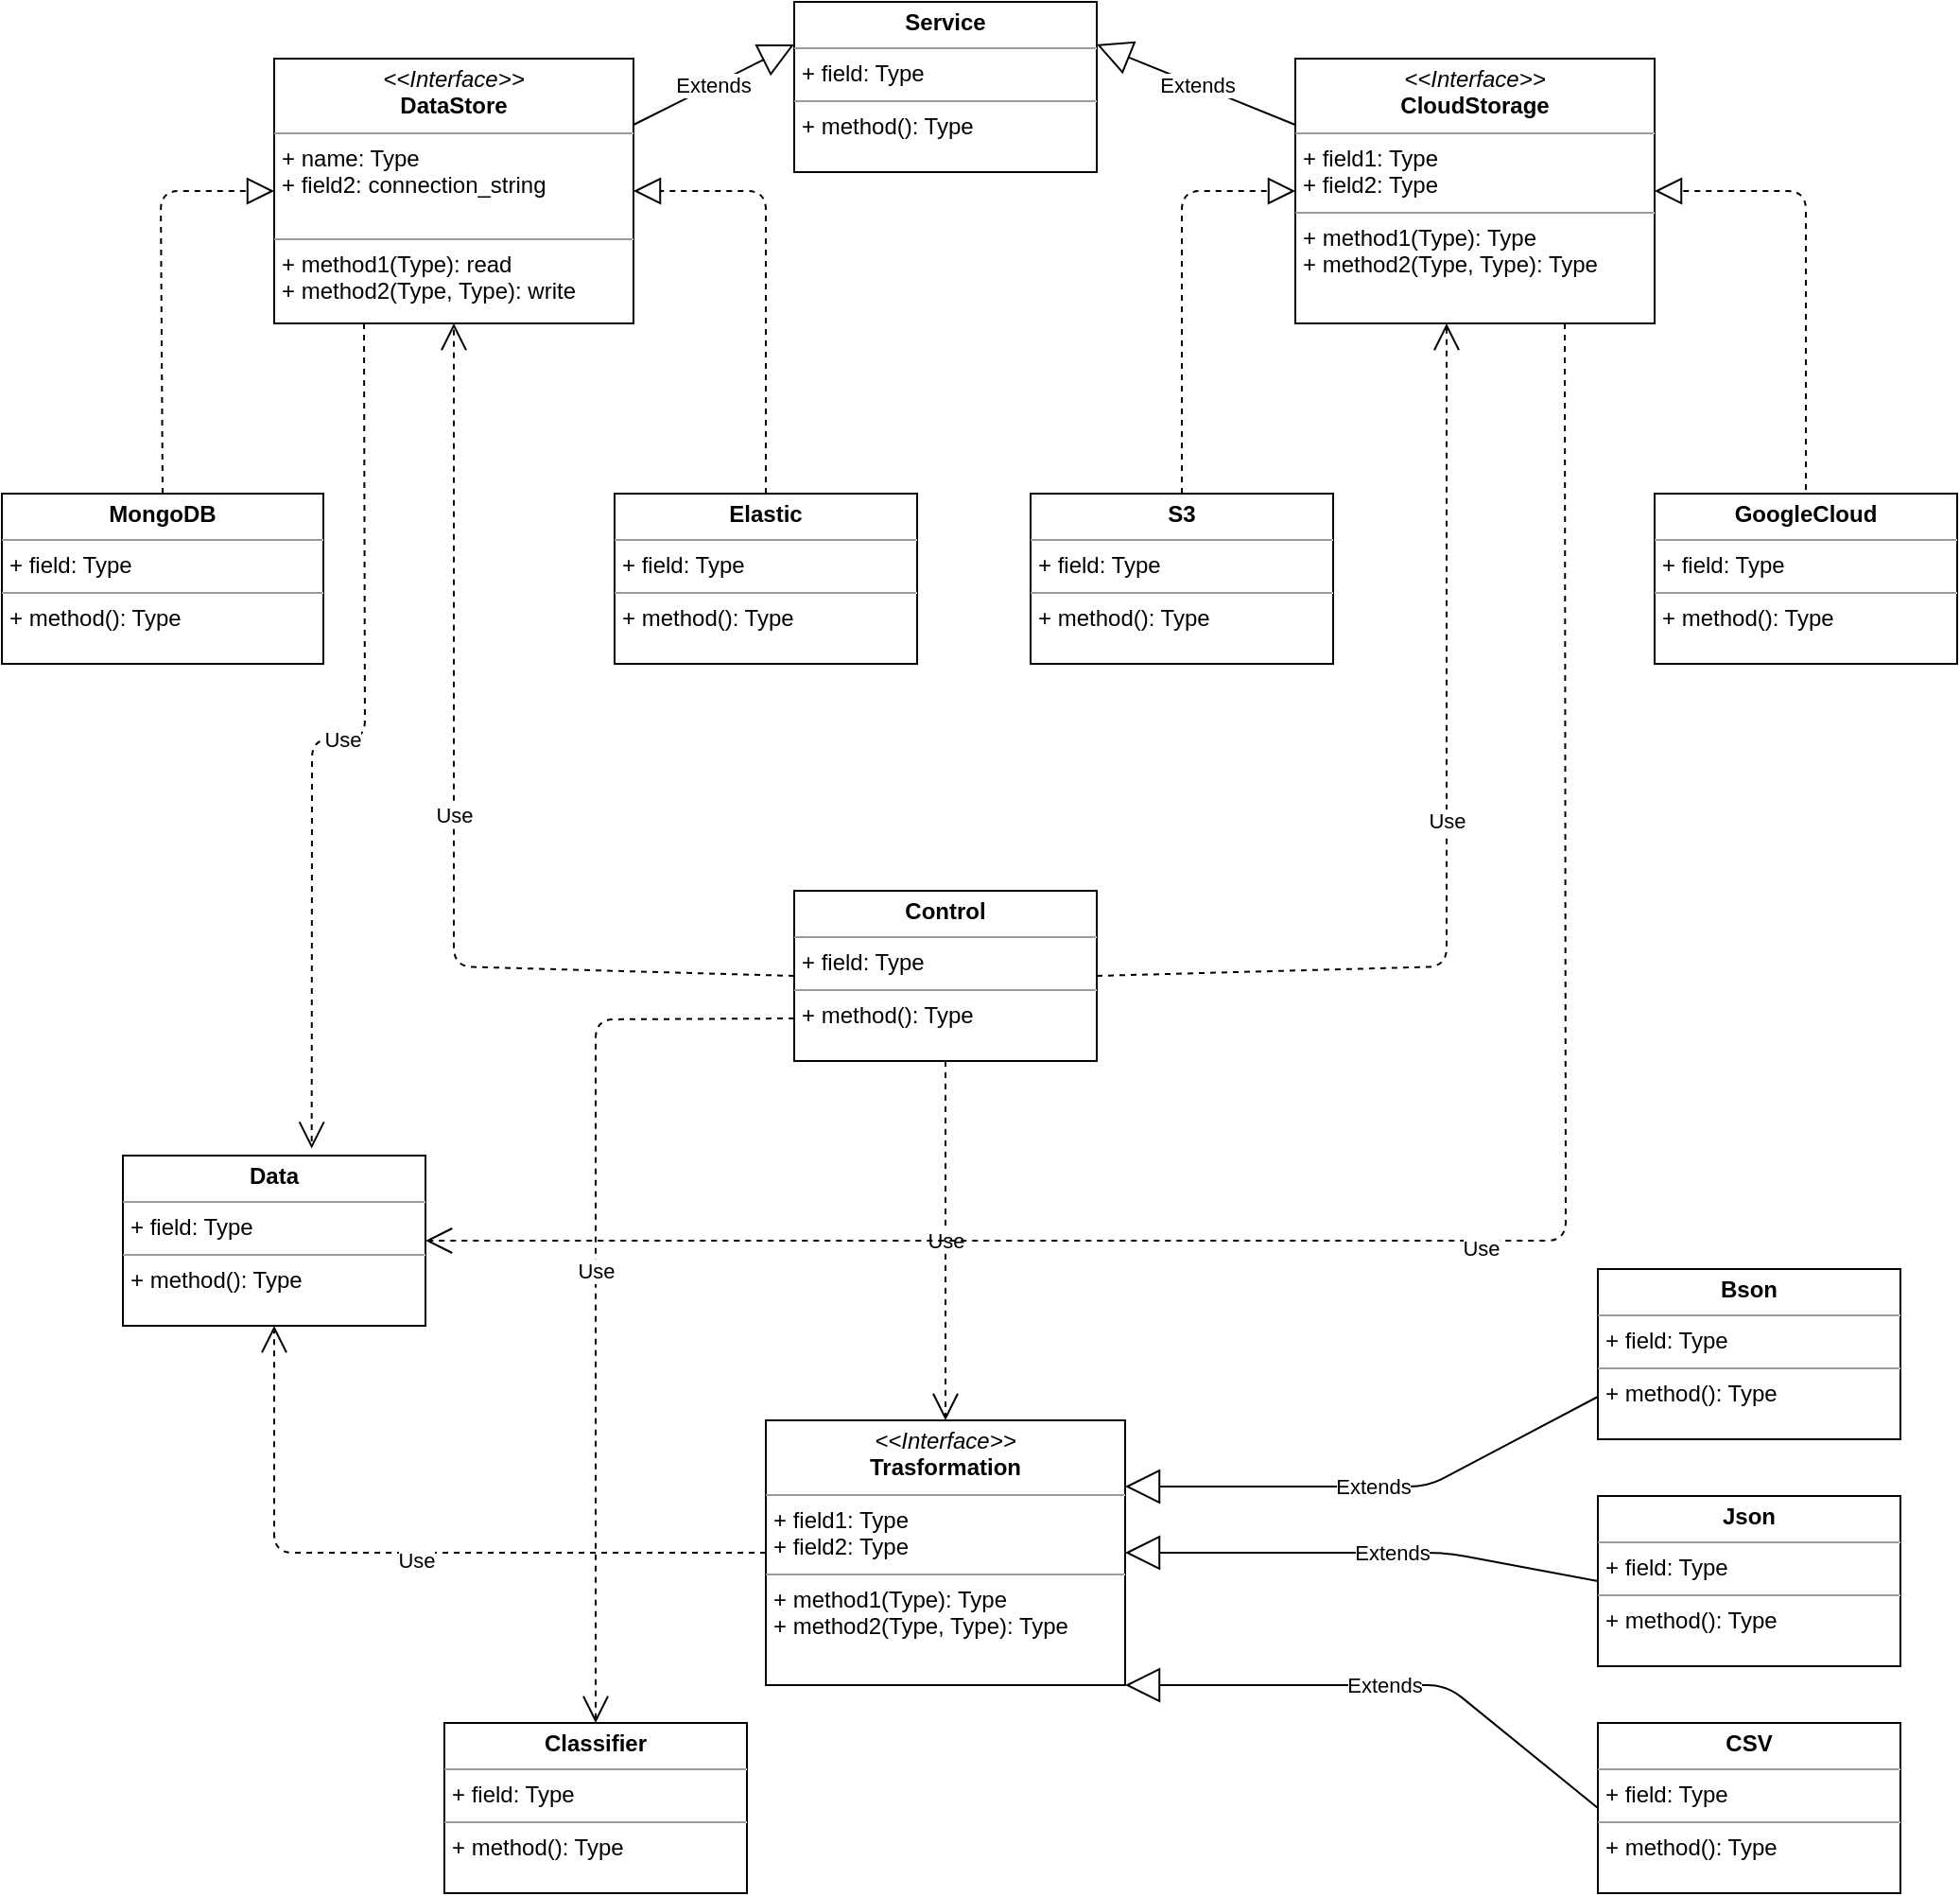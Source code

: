 <mxfile version="13.6.5">
    <diagram name="Page-1" id="6133507b-19e7-1e82-6fc7-422aa6c4b21f">
        <mxGraphModel dx="1139" dy="1336" grid="1" gridSize="10" guides="1" tooltips="1" connect="1" arrows="1" fold="1" page="1" pageScale="1" pageWidth="1100" pageHeight="850" math="0" shadow="0">
            <root>
                <mxCell id="0"/>
                <mxCell id="1" parent="0"/>
                <mxCell id="b94bc138ca980ef-7" style="edgeStyle=orthogonalEdgeStyle;rounded=0;html=1;labelBackgroundColor=none;startArrow=none;startFill=0;startSize=8;endArrow=open;endFill=0;endSize=16;fontFamily=Verdana;fontSize=12;" parent="1" edge="1">
                    <mxGeometry relative="1" as="geometry">
                        <Array as="points">
                            <mxPoint x="505" y="256"/>
                            <mxPoint x="505" y="256"/>
                        </Array>
                        <mxPoint x="430" y="256" as="targetPoint"/>
                    </mxGeometry>
                </mxCell>
                <mxCell id="b94bc138ca980ef-17" value="1..*" style="text;html=1;resizable=0;points=[];align=center;verticalAlign=middle;fontSize=12;fontFamily=Verdana" parent="b94bc138ca980ef-7" vertex="1" connectable="0">
                    <mxGeometry x="0.858" y="2" relative="1" as="geometry">
                        <mxPoint x="-2" y="-22" as="offset"/>
                    </mxGeometry>
                </mxCell>
                <mxCell id="b94bc138ca980ef-18" value="1" style="text;html=1;resizable=0;points=[];align=center;verticalAlign=middle;fontSize=12;fontFamily=Verdana" parent="b94bc138ca980ef-7" vertex="1" connectable="0">
                    <mxGeometry x="0.363" y="152" relative="1" as="geometry">
                        <mxPoint x="150" y="-164" as="offset"/>
                    </mxGeometry>
                </mxCell>
                <mxCell id="b94bc138ca980ef-8" style="edgeStyle=orthogonalEdgeStyle;rounded=0;html=1;labelBackgroundColor=none;startArrow=none;startFill=0;startSize=8;endArrow=none;endFill=0;endSize=16;fontFamily=Verdana;fontSize=12;" parent="1" edge="1">
                    <mxGeometry relative="1" as="geometry">
                        <Array as="points">
                            <mxPoint x="565" y="191"/>
                            <mxPoint x="565" y="191"/>
                        </Array>
                        <mxPoint x="195" y="191" as="targetPoint"/>
                    </mxGeometry>
                </mxCell>
                <mxCell id="b94bc138ca980ef-15" value="0..1" style="text;html=1;resizable=0;points=[];align=center;verticalAlign=middle;fontSize=12;fontFamily=Verdana" parent="b94bc138ca980ef-8" vertex="1" connectable="0">
                    <mxGeometry x="-0.575" y="-86" relative="1" as="geometry">
                        <mxPoint x="80" y="71" as="offset"/>
                    </mxGeometry>
                </mxCell>
                <mxCell id="b94bc138ca980ef-16" value="1" style="text;html=1;resizable=0;points=[];align=center;verticalAlign=middle;fontSize=12;fontFamily=Verdana" parent="b94bc138ca980ef-8" vertex="1" connectable="0">
                    <mxGeometry x="0.892" y="-1" relative="1" as="geometry">
                        <mxPoint x="-15" y="-19" as="offset"/>
                    </mxGeometry>
                </mxCell>
                <mxCell id="b94bc138ca980ef-12" style="edgeStyle=orthogonalEdgeStyle;rounded=0;html=1;dashed=1;labelBackgroundColor=none;startArrow=none;startFill=0;startSize=8;endArrow=open;endFill=0;endSize=16;fontFamily=Verdana;fontSize=12;" parent="1" edge="1">
                    <mxGeometry relative="1" as="geometry">
                        <mxPoint x="180" y="406" as="sourcePoint"/>
                    </mxGeometry>
                </mxCell>
                <mxCell id="2" value="&lt;p style=&quot;margin: 0px ; margin-top: 4px ; text-align: center&quot;&gt;&lt;i&gt;&amp;lt;&amp;lt;Interface&amp;gt;&amp;gt;&lt;/i&gt;&lt;br&gt;&lt;b&gt;DataStore&lt;/b&gt;&lt;/p&gt;&lt;hr size=&quot;1&quot;&gt;&lt;p style=&quot;margin: 0px ; margin-left: 4px&quot;&gt;+ name: Type&lt;br&gt;+ field2: connection_string&lt;/p&gt;&lt;p style=&quot;margin: 0px ; margin-left: 4px&quot;&gt;&lt;br&gt;&lt;/p&gt;&lt;hr size=&quot;1&quot;&gt;&lt;p style=&quot;margin: 0px ; margin-left: 4px&quot;&gt;+ method1(Type): read&lt;br&gt;+ method2(Type, Type): write&lt;/p&gt;" style="verticalAlign=top;align=left;overflow=fill;fontSize=12;fontFamily=Helvetica;html=1;" vertex="1" parent="1">
                    <mxGeometry x="180" y="40" width="190" height="140" as="geometry"/>
                </mxCell>
                <mxCell id="3" value="&lt;p style=&quot;margin: 0px ; margin-top: 4px ; text-align: center&quot;&gt;&lt;b&gt;MongoDB&lt;/b&gt;&lt;/p&gt;&lt;hr size=&quot;1&quot;&gt;&lt;p style=&quot;margin: 0px ; margin-left: 4px&quot;&gt;+ field: Type&lt;/p&gt;&lt;hr size=&quot;1&quot;&gt;&lt;p style=&quot;margin: 0px ; margin-left: 4px&quot;&gt;+ method(): Type&lt;/p&gt;" style="verticalAlign=top;align=left;overflow=fill;fontSize=12;fontFamily=Helvetica;html=1;" vertex="1" parent="1">
                    <mxGeometry x="36" y="270" width="170" height="90" as="geometry"/>
                </mxCell>
                <mxCell id="4" value="&lt;p style=&quot;margin: 0px ; margin-top: 4px ; text-align: center&quot;&gt;&lt;b&gt;Elastic&lt;/b&gt;&lt;/p&gt;&lt;hr size=&quot;1&quot;&gt;&lt;p style=&quot;margin: 0px ; margin-left: 4px&quot;&gt;+ field: Type&lt;/p&gt;&lt;hr size=&quot;1&quot;&gt;&lt;p style=&quot;margin: 0px ; margin-left: 4px&quot;&gt;+ method(): Type&lt;/p&gt;" style="verticalAlign=top;align=left;overflow=fill;fontSize=12;fontFamily=Helvetica;html=1;" vertex="1" parent="1">
                    <mxGeometry x="360" y="270" width="160" height="90" as="geometry"/>
                </mxCell>
                <mxCell id="6" value="&lt;p style=&quot;margin: 0px ; margin-top: 4px ; text-align: center&quot;&gt;&lt;i&gt;&amp;lt;&amp;lt;Interface&amp;gt;&amp;gt;&lt;/i&gt;&lt;br&gt;&lt;b&gt;CloudStorage&lt;/b&gt;&lt;/p&gt;&lt;hr size=&quot;1&quot;&gt;&lt;p style=&quot;margin: 0px ; margin-left: 4px&quot;&gt;+ field1: Type&lt;br&gt;+ field2: Type&lt;/p&gt;&lt;hr size=&quot;1&quot;&gt;&lt;p style=&quot;margin: 0px ; margin-left: 4px&quot;&gt;+ method1(Type): Type&lt;br&gt;+ method2(Type, Type): Type&lt;/p&gt;" style="verticalAlign=top;align=left;overflow=fill;fontSize=12;fontFamily=Helvetica;html=1;" vertex="1" parent="1">
                    <mxGeometry x="720" y="40" width="190" height="140" as="geometry"/>
                </mxCell>
                <mxCell id="8" value="" style="endArrow=block;dashed=1;endFill=0;endSize=12;html=1;exitX=0.5;exitY=0;exitDx=0;exitDy=0;entryX=0;entryY=0.5;entryDx=0;entryDy=0;" edge="1" parent="1" source="3" target="2">
                    <mxGeometry width="160" relative="1" as="geometry">
                        <mxPoint x="14" y="150" as="sourcePoint"/>
                        <mxPoint x="174" y="150" as="targetPoint"/>
                        <Array as="points">
                            <mxPoint x="120" y="110"/>
                        </Array>
                    </mxGeometry>
                </mxCell>
                <mxCell id="9" value="" style="endArrow=block;dashed=1;endFill=0;endSize=12;html=1;exitX=0.5;exitY=0;exitDx=0;exitDy=0;entryX=1;entryY=0.5;entryDx=0;entryDy=0;" edge="1" parent="1" source="4" target="2">
                    <mxGeometry width="160" relative="1" as="geometry">
                        <mxPoint x="444" y="260" as="sourcePoint"/>
                        <mxPoint x="604" y="260" as="targetPoint"/>
                        <Array as="points">
                            <mxPoint x="440" y="110"/>
                        </Array>
                    </mxGeometry>
                </mxCell>
                <mxCell id="10" value="" style="endArrow=block;dashed=1;endFill=0;endSize=12;html=1;entryX=0;entryY=0.5;entryDx=0;entryDy=0;exitX=0.5;exitY=0;exitDx=0;exitDy=0;" edge="1" parent="1" source="12" target="6">
                    <mxGeometry width="160" relative="1" as="geometry">
                        <mxPoint x="640" y="280" as="sourcePoint"/>
                        <mxPoint x="850" y="240" as="targetPoint"/>
                        <Array as="points">
                            <mxPoint x="660" y="110"/>
                        </Array>
                    </mxGeometry>
                </mxCell>
                <mxCell id="11" value="" style="endArrow=block;dashed=1;endFill=0;endSize=12;html=1;entryX=1;entryY=0.5;entryDx=0;entryDy=0;" edge="1" parent="1" target="6">
                    <mxGeometry width="160" relative="1" as="geometry">
                        <mxPoint x="990" y="280" as="sourcePoint"/>
                        <mxPoint x="940" y="270" as="targetPoint"/>
                        <Array as="points">
                            <mxPoint x="990" y="110"/>
                        </Array>
                    </mxGeometry>
                </mxCell>
                <mxCell id="12" value="&lt;p style=&quot;margin: 0px ; margin-top: 4px ; text-align: center&quot;&gt;&lt;b&gt;S3&lt;/b&gt;&lt;/p&gt;&lt;hr size=&quot;1&quot;&gt;&lt;p style=&quot;margin: 0px ; margin-left: 4px&quot;&gt;+ field: Type&lt;/p&gt;&lt;hr size=&quot;1&quot;&gt;&lt;p style=&quot;margin: 0px ; margin-left: 4px&quot;&gt;+ method(): Type&lt;/p&gt;" style="verticalAlign=top;align=left;overflow=fill;fontSize=12;fontFamily=Helvetica;html=1;rounded=0;sketch=0;" vertex="1" parent="1">
                    <mxGeometry x="580" y="270" width="160" height="90" as="geometry"/>
                </mxCell>
                <mxCell id="13" value="&lt;p style=&quot;margin: 0px ; margin-top: 4px ; text-align: center&quot;&gt;&lt;b&gt;GoogleCloud&lt;/b&gt;&lt;/p&gt;&lt;hr size=&quot;1&quot;&gt;&lt;p style=&quot;margin: 0px ; margin-left: 4px&quot;&gt;+ field: Type&lt;/p&gt;&lt;hr size=&quot;1&quot;&gt;&lt;p style=&quot;margin: 0px ; margin-left: 4px&quot;&gt;+ method(): Type&lt;/p&gt;" style="verticalAlign=top;align=left;overflow=fill;fontSize=12;fontFamily=Helvetica;html=1;rounded=0;sketch=0;" vertex="1" parent="1">
                    <mxGeometry x="910" y="270" width="160" height="90" as="geometry"/>
                </mxCell>
                <mxCell id="14" value="&lt;p style=&quot;margin: 0px ; margin-top: 4px ; text-align: center&quot;&gt;&lt;i&gt;&amp;lt;&amp;lt;Interface&amp;gt;&amp;gt;&lt;/i&gt;&lt;br&gt;&lt;b&gt;Trasformation&lt;/b&gt;&lt;/p&gt;&lt;hr size=&quot;1&quot;&gt;&lt;p style=&quot;margin: 0px ; margin-left: 4px&quot;&gt;+ field1: Type&lt;br&gt;+ field2: Type&lt;/p&gt;&lt;hr size=&quot;1&quot;&gt;&lt;p style=&quot;margin: 0px ; margin-left: 4px&quot;&gt;+ method1(Type): Type&lt;br&gt;+ method2(Type, Type): Type&lt;/p&gt;" style="verticalAlign=top;align=left;overflow=fill;fontSize=12;fontFamily=Helvetica;html=1;rounded=0;sketch=0;" vertex="1" parent="1">
                    <mxGeometry x="440" y="760" width="190" height="140" as="geometry"/>
                </mxCell>
                <mxCell id="15" value="&lt;p style=&quot;margin: 0px ; margin-top: 4px ; text-align: center&quot;&gt;&lt;b&gt;Data&lt;/b&gt;&lt;/p&gt;&lt;hr size=&quot;1&quot;&gt;&lt;p style=&quot;margin: 0px ; margin-left: 4px&quot;&gt;+ field: Type&lt;/p&gt;&lt;hr size=&quot;1&quot;&gt;&lt;p style=&quot;margin: 0px ; margin-left: 4px&quot;&gt;+ method(): Type&lt;/p&gt;" style="verticalAlign=top;align=left;overflow=fill;fontSize=12;fontFamily=Helvetica;html=1;rounded=0;sketch=0;" vertex="1" parent="1">
                    <mxGeometry x="100" y="620" width="160" height="90" as="geometry"/>
                </mxCell>
                <mxCell id="16" value="&lt;p style=&quot;margin: 0px ; margin-top: 4px ; text-align: center&quot;&gt;&lt;b&gt;Control&lt;/b&gt;&lt;/p&gt;&lt;hr size=&quot;1&quot;&gt;&lt;p style=&quot;margin: 0px ; margin-left: 4px&quot;&gt;+ field: Type&lt;/p&gt;&lt;hr size=&quot;1&quot;&gt;&lt;p style=&quot;margin: 0px ; margin-left: 4px&quot;&gt;+ method(): Type&lt;/p&gt;" style="verticalAlign=top;align=left;overflow=fill;fontSize=12;fontFamily=Helvetica;html=1;rounded=0;sketch=0;" vertex="1" parent="1">
                    <mxGeometry x="455" y="480" width="160" height="90" as="geometry"/>
                </mxCell>
                <mxCell id="18" value="Use" style="endArrow=open;endSize=12;dashed=1;html=1;entryX=0.5;entryY=1;entryDx=0;entryDy=0;exitX=0;exitY=0.5;exitDx=0;exitDy=0;" edge="1" parent="1" source="16" target="2">
                    <mxGeometry width="160" relative="1" as="geometry">
                        <mxPoint x="160" y="560" as="sourcePoint"/>
                        <mxPoint x="320" y="560" as="targetPoint"/>
                        <Array as="points">
                            <mxPoint x="275" y="520"/>
                        </Array>
                    </mxGeometry>
                </mxCell>
                <mxCell id="19" value="Use" style="endArrow=open;endSize=12;dashed=1;html=1;entryX=0.5;entryY=1;entryDx=0;entryDy=0;exitX=1;exitY=0.5;exitDx=0;exitDy=0;" edge="1" parent="1" source="16">
                    <mxGeometry width="160" relative="1" as="geometry">
                        <mxPoint x="995" y="515" as="sourcePoint"/>
                        <mxPoint x="800" y="180" as="targetPoint"/>
                        <Array as="points">
                            <mxPoint x="800" y="520"/>
                        </Array>
                    </mxGeometry>
                </mxCell>
                <mxCell id="20" value="Use" style="endArrow=open;endSize=12;dashed=1;html=1;entryX=0.5;entryY=0;entryDx=0;entryDy=0;exitX=0.5;exitY=1;exitDx=0;exitDy=0;" edge="1" parent="1" source="16" target="14">
                    <mxGeometry width="160" relative="1" as="geometry">
                        <mxPoint x="625" y="535" as="sourcePoint"/>
                        <mxPoint x="810" y="190" as="targetPoint"/>
                        <Array as="points"/>
                    </mxGeometry>
                </mxCell>
                <mxCell id="21" value="Use" style="endArrow=open;endSize=12;dashed=1;html=1;entryX=0.624;entryY=-0.041;entryDx=0;entryDy=0;exitX=0.25;exitY=1;exitDx=0;exitDy=0;entryPerimeter=0;" edge="1" parent="1" source="2" target="15">
                    <mxGeometry width="160" relative="1" as="geometry">
                        <mxPoint x="270" y="180" as="sourcePoint"/>
                        <mxPoint x="220" y="480" as="targetPoint"/>
                        <Array as="points">
                            <mxPoint x="228" y="400"/>
                            <mxPoint x="200" y="400"/>
                        </Array>
                    </mxGeometry>
                </mxCell>
                <mxCell id="22" value="Use" style="endArrow=open;endSize=12;dashed=1;html=1;entryX=0.5;entryY=1;entryDx=0;entryDy=0;exitX=0;exitY=0.5;exitDx=0;exitDy=0;" edge="1" parent="1" source="14" target="15">
                    <mxGeometry x="-0.026" y="4" width="160" relative="1" as="geometry">
                        <mxPoint x="300" y="740" as="sourcePoint"/>
                        <mxPoint x="210" y="620" as="targetPoint"/>
                        <Array as="points">
                            <mxPoint x="180" y="830"/>
                        </Array>
                        <mxPoint as="offset"/>
                    </mxGeometry>
                </mxCell>
                <mxCell id="23" value="Use" style="endArrow=open;endSize=12;dashed=1;html=1;exitX=0.75;exitY=1;exitDx=0;exitDy=0;" edge="1" parent="1" source="6" target="15">
                    <mxGeometry x="-0.026" y="4" width="160" relative="1" as="geometry">
                        <mxPoint x="970" y="680" as="sourcePoint"/>
                        <mxPoint x="730" y="630" as="targetPoint"/>
                        <mxPoint as="offset"/>
                        <Array as="points">
                            <mxPoint x="863" y="665"/>
                        </Array>
                    </mxGeometry>
                </mxCell>
                <mxCell id="24" value="&lt;p style=&quot;margin: 0px ; margin-top: 4px ; text-align: center&quot;&gt;&lt;b&gt;Service&lt;/b&gt;&lt;/p&gt;&lt;hr size=&quot;1&quot;&gt;&lt;p style=&quot;margin: 0px ; margin-left: 4px&quot;&gt;+ field: Type&lt;/p&gt;&lt;hr size=&quot;1&quot;&gt;&lt;p style=&quot;margin: 0px ; margin-left: 4px&quot;&gt;+ method(): Type&lt;/p&gt;" style="verticalAlign=top;align=left;overflow=fill;fontSize=12;fontFamily=Helvetica;html=1;rounded=0;sketch=0;" vertex="1" parent="1">
                    <mxGeometry x="455" y="10" width="160" height="90" as="geometry"/>
                </mxCell>
                <mxCell id="25" value="Extends" style="endArrow=block;endSize=16;endFill=0;html=1;entryX=0;entryY=0.25;entryDx=0;entryDy=0;exitX=1;exitY=0.25;exitDx=0;exitDy=0;" edge="1" parent="1" source="2" target="24">
                    <mxGeometry width="160" relative="1" as="geometry">
                        <mxPoint x="290" y="20" as="sourcePoint"/>
                        <mxPoint x="450" y="20" as="targetPoint"/>
                    </mxGeometry>
                </mxCell>
                <mxCell id="26" value="Extends" style="endArrow=block;endSize=16;endFill=0;html=1;entryX=1;entryY=0.25;entryDx=0;entryDy=0;exitX=0;exitY=0.25;exitDx=0;exitDy=0;" edge="1" parent="1" source="6" target="24">
                    <mxGeometry width="160" relative="1" as="geometry">
                        <mxPoint x="380" y="85" as="sourcePoint"/>
                        <mxPoint x="465" y="42.5" as="targetPoint"/>
                    </mxGeometry>
                </mxCell>
                <mxCell id="27" value="&lt;p style=&quot;margin: 0px ; margin-top: 4px ; text-align: center&quot;&gt;&lt;b&gt;Bson&lt;/b&gt;&lt;/p&gt;&lt;hr size=&quot;1&quot;&gt;&lt;p style=&quot;margin: 0px ; margin-left: 4px&quot;&gt;+ field: Type&lt;/p&gt;&lt;hr size=&quot;1&quot;&gt;&lt;p style=&quot;margin: 0px ; margin-left: 4px&quot;&gt;+ method(): Type&lt;/p&gt;" style="verticalAlign=top;align=left;overflow=fill;fontSize=12;fontFamily=Helvetica;html=1;rounded=0;sketch=0;" vertex="1" parent="1">
                    <mxGeometry x="880" y="680" width="160" height="90" as="geometry"/>
                </mxCell>
                <mxCell id="28" value="&lt;p style=&quot;margin: 0px ; margin-top: 4px ; text-align: center&quot;&gt;&lt;b&gt;Json&lt;/b&gt;&lt;/p&gt;&lt;hr size=&quot;1&quot;&gt;&lt;p style=&quot;margin: 0px ; margin-left: 4px&quot;&gt;+ field: Type&lt;/p&gt;&lt;hr size=&quot;1&quot;&gt;&lt;p style=&quot;margin: 0px ; margin-left: 4px&quot;&gt;+ method(): Type&lt;/p&gt;" style="verticalAlign=top;align=left;overflow=fill;fontSize=12;fontFamily=Helvetica;html=1;rounded=0;sketch=0;" vertex="1" parent="1">
                    <mxGeometry x="880" y="800" width="160" height="90" as="geometry"/>
                </mxCell>
                <mxCell id="29" value="&lt;p style=&quot;margin: 0px ; margin-top: 4px ; text-align: center&quot;&gt;&lt;b&gt;CSV&lt;/b&gt;&lt;/p&gt;&lt;hr size=&quot;1&quot;&gt;&lt;p style=&quot;margin: 0px ; margin-left: 4px&quot;&gt;+ field: Type&lt;/p&gt;&lt;hr size=&quot;1&quot;&gt;&lt;p style=&quot;margin: 0px ; margin-left: 4px&quot;&gt;+ method(): Type&lt;/p&gt;" style="verticalAlign=top;align=left;overflow=fill;fontSize=12;fontFamily=Helvetica;html=1;rounded=0;sketch=0;" vertex="1" parent="1">
                    <mxGeometry x="880" y="920" width="160" height="90" as="geometry"/>
                </mxCell>
                <mxCell id="30" value="&lt;p style=&quot;margin: 0px ; margin-top: 4px ; text-align: center&quot;&gt;&lt;b&gt;Classifier&lt;/b&gt;&lt;/p&gt;&lt;hr size=&quot;1&quot;&gt;&lt;p style=&quot;margin: 0px ; margin-left: 4px&quot;&gt;+ field: Type&lt;/p&gt;&lt;hr size=&quot;1&quot;&gt;&lt;p style=&quot;margin: 0px ; margin-left: 4px&quot;&gt;+ method(): Type&lt;/p&gt;" style="verticalAlign=top;align=left;overflow=fill;fontSize=12;fontFamily=Helvetica;html=1;rounded=0;sketch=0;" vertex="1" parent="1">
                    <mxGeometry x="270" y="920" width="160" height="90" as="geometry"/>
                </mxCell>
                <mxCell id="32" value="Use" style="endArrow=open;endSize=12;dashed=1;html=1;entryX=0.5;entryY=0;entryDx=0;entryDy=0;exitX=0;exitY=0.75;exitDx=0;exitDy=0;" edge="1" parent="1" source="16" target="30">
                    <mxGeometry width="160" relative="1" as="geometry">
                        <mxPoint x="545" y="580" as="sourcePoint"/>
                        <mxPoint x="545" y="700" as="targetPoint"/>
                        <Array as="points">
                            <mxPoint x="350" y="548"/>
                        </Array>
                    </mxGeometry>
                </mxCell>
                <mxCell id="33" value="Extends" style="endArrow=block;endSize=16;endFill=0;html=1;exitX=0;exitY=0.75;exitDx=0;exitDy=0;entryX=1;entryY=0.25;entryDx=0;entryDy=0;" edge="1" parent="1" source="27" target="14">
                    <mxGeometry width="160" relative="1" as="geometry">
                        <mxPoint x="510" y="980" as="sourcePoint"/>
                        <mxPoint x="670" y="980" as="targetPoint"/>
                        <Array as="points">
                            <mxPoint x="790" y="795"/>
                        </Array>
                    </mxGeometry>
                </mxCell>
                <mxCell id="34" value="Extends" style="endArrow=block;endSize=16;endFill=0;html=1;exitX=0;exitY=0.5;exitDx=0;exitDy=0;entryX=1;entryY=0.5;entryDx=0;entryDy=0;" edge="1" parent="1" source="28" target="14">
                    <mxGeometry x="-0.114" width="160" relative="1" as="geometry">
                        <mxPoint x="750" y="767.5" as="sourcePoint"/>
                        <mxPoint x="640" y="735" as="targetPoint"/>
                        <Array as="points">
                            <mxPoint x="800" y="830"/>
                        </Array>
                        <mxPoint x="1" as="offset"/>
                    </mxGeometry>
                </mxCell>
                <mxCell id="35" value="Extends" style="endArrow=block;endSize=16;endFill=0;html=1;exitX=0;exitY=0.5;exitDx=0;exitDy=0;entryX=1;entryY=1;entryDx=0;entryDy=0;" edge="1" parent="1" source="29" target="14">
                    <mxGeometry width="160" relative="1" as="geometry">
                        <mxPoint x="760" y="777.5" as="sourcePoint"/>
                        <mxPoint x="650" y="745" as="targetPoint"/>
                        <Array as="points">
                            <mxPoint x="800" y="900"/>
                        </Array>
                    </mxGeometry>
                </mxCell>
            </root>
        </mxGraphModel>
    </diagram>
</mxfile>